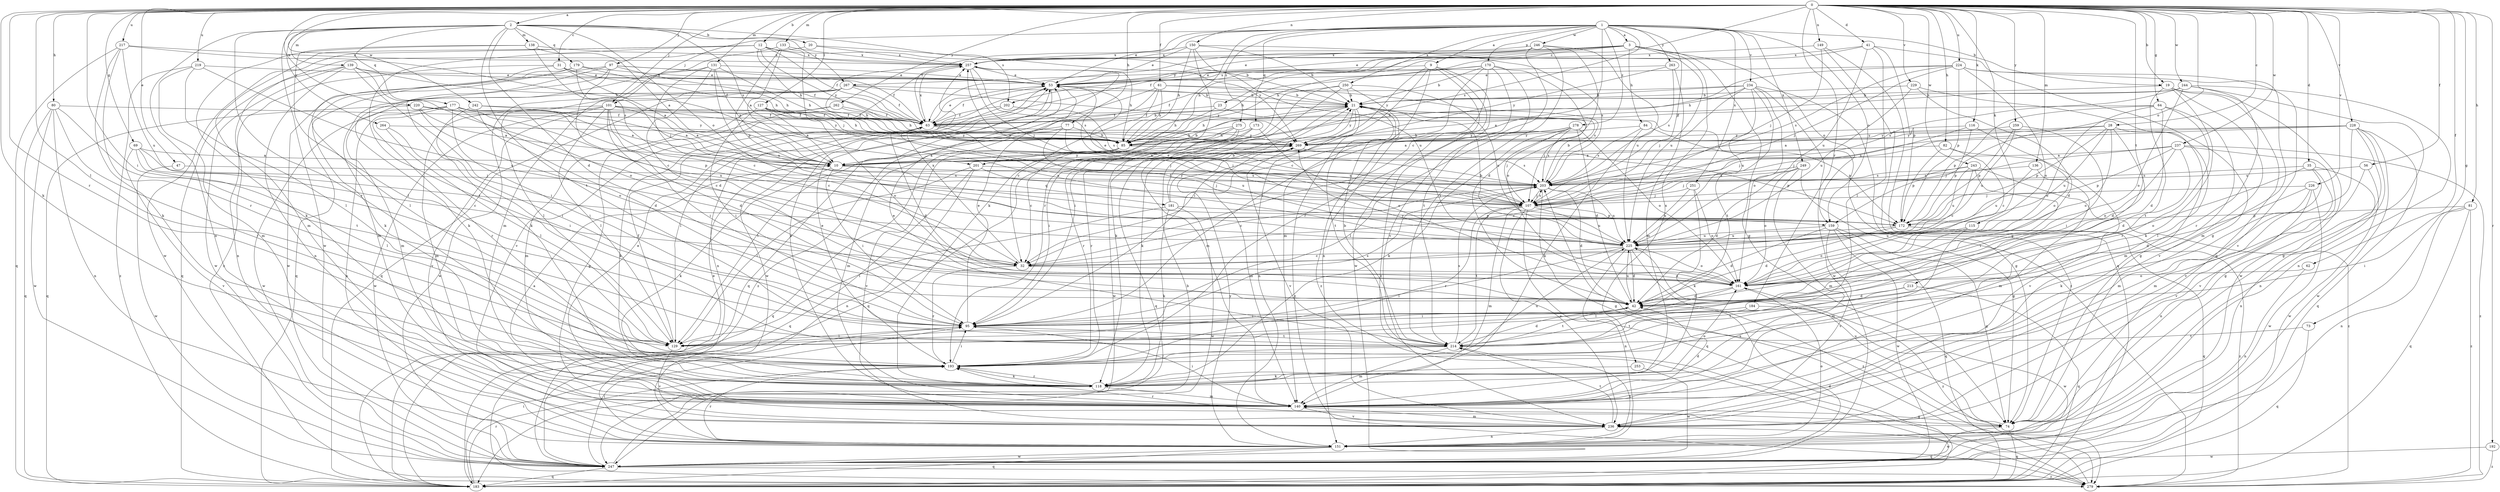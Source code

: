 strict digraph  {
0;
1;
2;
3;
9;
10;
12;
19;
20;
21;
23;
28;
31;
32;
35;
41;
42;
47;
53;
56;
61;
62;
63;
64;
69;
73;
74;
77;
80;
81;
82;
84;
85;
95;
97;
101;
107;
115;
116;
118;
127;
129;
131;
133;
136;
138;
139;
140;
149;
150;
151;
159;
161;
170;
172;
173;
177;
179;
181;
183;
184;
192;
193;
201;
202;
203;
213;
214;
217;
219;
220;
224;
225;
226;
228;
229;
234;
236;
237;
242;
243;
244;
246;
247;
249;
250;
251;
253;
257;
259;
262;
263;
264;
267;
269;
275;
278;
279;
0 -> 2  [label=a];
0 -> 12  [label=b];
0 -> 19  [label=b];
0 -> 23  [label=c];
0 -> 28  [label=c];
0 -> 31  [label=c];
0 -> 35  [label=d];
0 -> 41  [label=d];
0 -> 47  [label=e];
0 -> 56  [label=f];
0 -> 61  [label=f];
0 -> 62  [label=f];
0 -> 64  [label=g];
0 -> 69  [label=g];
0 -> 73  [label=g];
0 -> 77  [label=h];
0 -> 80  [label=h];
0 -> 81  [label=h];
0 -> 82  [label=h];
0 -> 95  [label=i];
0 -> 97  [label=j];
0 -> 101  [label=j];
0 -> 115  [label=k];
0 -> 116  [label=k];
0 -> 118  [label=k];
0 -> 127  [label=l];
0 -> 129  [label=l];
0 -> 131  [label=m];
0 -> 133  [label=m];
0 -> 136  [label=m];
0 -> 149  [label=n];
0 -> 150  [label=n];
0 -> 159  [label=o];
0 -> 184  [label=r];
0 -> 192  [label=r];
0 -> 193  [label=r];
0 -> 213  [label=t];
0 -> 217  [label=u];
0 -> 219  [label=u];
0 -> 220  [label=u];
0 -> 224  [label=u];
0 -> 226  [label=v];
0 -> 228  [label=v];
0 -> 229  [label=v];
0 -> 237  [label=w];
0 -> 242  [label=w];
0 -> 243  [label=w];
0 -> 244  [label=w];
0 -> 259  [label=y];
0 -> 262  [label=y];
1 -> 3  [label=a];
1 -> 9  [label=a];
1 -> 19  [label=b];
1 -> 32  [label=c];
1 -> 53  [label=e];
1 -> 63  [label=f];
1 -> 101  [label=j];
1 -> 107  [label=j];
1 -> 118  [label=k];
1 -> 159  [label=o];
1 -> 170  [label=p];
1 -> 173  [label=q];
1 -> 201  [label=s];
1 -> 234  [label=v];
1 -> 246  [label=w];
1 -> 249  [label=x];
1 -> 250  [label=x];
1 -> 251  [label=x];
1 -> 263  [label=y];
1 -> 275  [label=z];
1 -> 278  [label=z];
2 -> 20  [label=b];
2 -> 42  [label=d];
2 -> 138  [label=m];
2 -> 139  [label=m];
2 -> 151  [label=n];
2 -> 159  [label=o];
2 -> 177  [label=q];
2 -> 179  [label=q];
2 -> 193  [label=r];
2 -> 201  [label=s];
2 -> 202  [label=s];
2 -> 214  [label=t];
2 -> 247  [label=w];
2 -> 264  [label=y];
2 -> 267  [label=y];
3 -> 53  [label=e];
3 -> 63  [label=f];
3 -> 74  [label=g];
3 -> 84  [label=h];
3 -> 85  [label=h];
3 -> 159  [label=o];
3 -> 202  [label=s];
3 -> 225  [label=u];
3 -> 253  [label=x];
3 -> 257  [label=x];
9 -> 95  [label=i];
9 -> 140  [label=m];
9 -> 151  [label=n];
9 -> 247  [label=w];
9 -> 267  [label=y];
9 -> 269  [label=y];
9 -> 279  [label=z];
10 -> 21  [label=b];
10 -> 95  [label=i];
10 -> 118  [label=k];
10 -> 181  [label=q];
10 -> 203  [label=s];
10 -> 269  [label=y];
12 -> 21  [label=b];
12 -> 63  [label=f];
12 -> 85  [label=h];
12 -> 140  [label=m];
12 -> 214  [label=t];
12 -> 247  [label=w];
12 -> 257  [label=x];
12 -> 269  [label=y];
19 -> 21  [label=b];
19 -> 74  [label=g];
19 -> 118  [label=k];
19 -> 214  [label=t];
19 -> 236  [label=v];
19 -> 247  [label=w];
20 -> 257  [label=x];
20 -> 269  [label=y];
20 -> 279  [label=z];
21 -> 63  [label=f];
21 -> 85  [label=h];
21 -> 107  [label=j];
21 -> 118  [label=k];
21 -> 151  [label=n];
21 -> 214  [label=t];
21 -> 269  [label=y];
21 -> 279  [label=z];
23 -> 63  [label=f];
23 -> 74  [label=g];
23 -> 85  [label=h];
28 -> 10  [label=a];
28 -> 42  [label=d];
28 -> 129  [label=l];
28 -> 161  [label=o];
28 -> 172  [label=p];
28 -> 225  [label=u];
28 -> 269  [label=y];
31 -> 10  [label=a];
31 -> 53  [label=e];
31 -> 63  [label=f];
31 -> 129  [label=l];
31 -> 151  [label=n];
32 -> 161  [label=o];
32 -> 193  [label=r];
32 -> 257  [label=x];
35 -> 140  [label=m];
35 -> 151  [label=n];
35 -> 161  [label=o];
35 -> 203  [label=s];
35 -> 236  [label=v];
41 -> 74  [label=g];
41 -> 85  [label=h];
41 -> 129  [label=l];
41 -> 172  [label=p];
41 -> 225  [label=u];
41 -> 257  [label=x];
42 -> 95  [label=i];
42 -> 214  [label=t];
42 -> 225  [label=u];
47 -> 203  [label=s];
47 -> 247  [label=w];
53 -> 21  [label=b];
53 -> 63  [label=f];
53 -> 151  [label=n];
53 -> 247  [label=w];
56 -> 140  [label=m];
56 -> 203  [label=s];
56 -> 247  [label=w];
61 -> 21  [label=b];
61 -> 32  [label=c];
61 -> 85  [label=h];
61 -> 183  [label=q];
61 -> 203  [label=s];
61 -> 279  [label=z];
62 -> 151  [label=n];
62 -> 161  [label=o];
63 -> 21  [label=b];
63 -> 42  [label=d];
63 -> 53  [label=e];
63 -> 107  [label=j];
63 -> 118  [label=k];
63 -> 257  [label=x];
63 -> 269  [label=y];
64 -> 42  [label=d];
64 -> 63  [label=f];
64 -> 140  [label=m];
64 -> 161  [label=o];
64 -> 172  [label=p];
64 -> 193  [label=r];
69 -> 10  [label=a];
69 -> 32  [label=c];
69 -> 107  [label=j];
69 -> 129  [label=l];
69 -> 236  [label=v];
73 -> 183  [label=q];
73 -> 214  [label=t];
74 -> 183  [label=q];
74 -> 193  [label=r];
74 -> 225  [label=u];
74 -> 247  [label=w];
77 -> 85  [label=h];
77 -> 107  [label=j];
77 -> 129  [label=l];
77 -> 140  [label=m];
77 -> 225  [label=u];
80 -> 63  [label=f];
80 -> 151  [label=n];
80 -> 183  [label=q];
80 -> 193  [label=r];
80 -> 214  [label=t];
80 -> 247  [label=w];
81 -> 95  [label=i];
81 -> 151  [label=n];
81 -> 172  [label=p];
81 -> 183  [label=q];
81 -> 279  [label=z];
82 -> 10  [label=a];
82 -> 32  [label=c];
82 -> 172  [label=p];
82 -> 236  [label=v];
84 -> 118  [label=k];
84 -> 172  [label=p];
84 -> 203  [label=s];
84 -> 269  [label=y];
85 -> 10  [label=a];
85 -> 32  [label=c];
85 -> 183  [label=q];
85 -> 203  [label=s];
85 -> 236  [label=v];
95 -> 53  [label=e];
95 -> 129  [label=l];
95 -> 203  [label=s];
95 -> 214  [label=t];
97 -> 32  [label=c];
97 -> 53  [label=e];
97 -> 63  [label=f];
97 -> 85  [label=h];
97 -> 118  [label=k];
97 -> 140  [label=m];
97 -> 183  [label=q];
101 -> 10  [label=a];
101 -> 32  [label=c];
101 -> 42  [label=d];
101 -> 63  [label=f];
101 -> 95  [label=i];
101 -> 129  [label=l];
101 -> 140  [label=m];
101 -> 236  [label=v];
101 -> 247  [label=w];
101 -> 269  [label=y];
107 -> 53  [label=e];
107 -> 140  [label=m];
107 -> 172  [label=p];
107 -> 183  [label=q];
107 -> 193  [label=r];
107 -> 203  [label=s];
107 -> 214  [label=t];
107 -> 225  [label=u];
107 -> 236  [label=v];
107 -> 257  [label=x];
115 -> 140  [label=m];
115 -> 161  [label=o];
115 -> 225  [label=u];
116 -> 107  [label=j];
116 -> 161  [label=o];
116 -> 172  [label=p];
116 -> 269  [label=y];
118 -> 140  [label=m];
118 -> 161  [label=o];
118 -> 193  [label=r];
127 -> 10  [label=a];
127 -> 63  [label=f];
127 -> 85  [label=h];
127 -> 95  [label=i];
127 -> 161  [label=o];
127 -> 225  [label=u];
129 -> 63  [label=f];
129 -> 236  [label=v];
131 -> 10  [label=a];
131 -> 32  [label=c];
131 -> 42  [label=d];
131 -> 53  [label=e];
131 -> 85  [label=h];
131 -> 118  [label=k];
131 -> 225  [label=u];
133 -> 10  [label=a];
133 -> 107  [label=j];
133 -> 140  [label=m];
133 -> 172  [label=p];
133 -> 257  [label=x];
136 -> 140  [label=m];
136 -> 203  [label=s];
136 -> 225  [label=u];
138 -> 10  [label=a];
138 -> 118  [label=k];
138 -> 129  [label=l];
138 -> 203  [label=s];
138 -> 257  [label=x];
139 -> 53  [label=e];
139 -> 63  [label=f];
139 -> 95  [label=i];
139 -> 151  [label=n];
139 -> 161  [label=o];
139 -> 183  [label=q];
139 -> 247  [label=w];
140 -> 10  [label=a];
140 -> 42  [label=d];
140 -> 53  [label=e];
140 -> 74  [label=g];
140 -> 95  [label=i];
140 -> 236  [label=v];
140 -> 257  [label=x];
149 -> 74  [label=g];
149 -> 107  [label=j];
149 -> 183  [label=q];
149 -> 257  [label=x];
150 -> 21  [label=b];
150 -> 53  [label=e];
150 -> 85  [label=h];
150 -> 193  [label=r];
150 -> 203  [label=s];
150 -> 225  [label=u];
150 -> 257  [label=x];
151 -> 161  [label=o];
151 -> 183  [label=q];
151 -> 193  [label=r];
151 -> 214  [label=t];
151 -> 247  [label=w];
151 -> 269  [label=y];
159 -> 42  [label=d];
159 -> 74  [label=g];
159 -> 183  [label=q];
159 -> 225  [label=u];
159 -> 236  [label=v];
159 -> 247  [label=w];
161 -> 42  [label=d];
161 -> 129  [label=l];
161 -> 269  [label=y];
161 -> 279  [label=z];
170 -> 21  [label=b];
170 -> 32  [label=c];
170 -> 53  [label=e];
170 -> 85  [label=h];
170 -> 95  [label=i];
170 -> 161  [label=o];
170 -> 193  [label=r];
170 -> 214  [label=t];
172 -> 42  [label=d];
172 -> 53  [label=e];
172 -> 63  [label=f];
172 -> 183  [label=q];
172 -> 225  [label=u];
172 -> 279  [label=z];
173 -> 85  [label=h];
173 -> 161  [label=o];
173 -> 183  [label=q];
173 -> 193  [label=r];
177 -> 10  [label=a];
177 -> 32  [label=c];
177 -> 63  [label=f];
177 -> 95  [label=i];
177 -> 151  [label=n];
177 -> 172  [label=p];
177 -> 193  [label=r];
177 -> 225  [label=u];
177 -> 247  [label=w];
179 -> 53  [label=e];
179 -> 85  [label=h];
179 -> 107  [label=j];
179 -> 118  [label=k];
179 -> 247  [label=w];
181 -> 21  [label=b];
181 -> 118  [label=k];
181 -> 129  [label=l];
181 -> 172  [label=p];
181 -> 247  [label=w];
181 -> 269  [label=y];
183 -> 95  [label=i];
183 -> 193  [label=r];
184 -> 95  [label=i];
184 -> 214  [label=t];
184 -> 247  [label=w];
192 -> 247  [label=w];
192 -> 279  [label=z];
193 -> 53  [label=e];
193 -> 95  [label=i];
193 -> 118  [label=k];
193 -> 225  [label=u];
201 -> 107  [label=j];
201 -> 129  [label=l];
201 -> 151  [label=n];
201 -> 183  [label=q];
201 -> 203  [label=s];
202 -> 63  [label=f];
202 -> 129  [label=l];
202 -> 203  [label=s];
203 -> 21  [label=b];
203 -> 32  [label=c];
203 -> 42  [label=d];
203 -> 74  [label=g];
203 -> 107  [label=j];
203 -> 225  [label=u];
213 -> 42  [label=d];
213 -> 183  [label=q];
213 -> 214  [label=t];
214 -> 21  [label=b];
214 -> 42  [label=d];
214 -> 53  [label=e];
214 -> 140  [label=m];
214 -> 193  [label=r];
214 -> 203  [label=s];
217 -> 85  [label=h];
217 -> 118  [label=k];
217 -> 183  [label=q];
217 -> 193  [label=r];
217 -> 225  [label=u];
217 -> 257  [label=x];
219 -> 32  [label=c];
219 -> 53  [label=e];
219 -> 129  [label=l];
219 -> 140  [label=m];
219 -> 279  [label=z];
220 -> 10  [label=a];
220 -> 63  [label=f];
220 -> 161  [label=o];
220 -> 183  [label=q];
220 -> 269  [label=y];
224 -> 53  [label=e];
224 -> 85  [label=h];
224 -> 107  [label=j];
224 -> 140  [label=m];
224 -> 161  [label=o];
224 -> 172  [label=p];
224 -> 203  [label=s];
224 -> 236  [label=v];
225 -> 21  [label=b];
225 -> 32  [label=c];
225 -> 42  [label=d];
225 -> 129  [label=l];
225 -> 151  [label=n];
225 -> 161  [label=o];
225 -> 279  [label=z];
226 -> 42  [label=d];
226 -> 107  [label=j];
226 -> 118  [label=k];
226 -> 151  [label=n];
226 -> 247  [label=w];
228 -> 74  [label=g];
228 -> 107  [label=j];
228 -> 151  [label=n];
228 -> 183  [label=q];
228 -> 203  [label=s];
228 -> 236  [label=v];
228 -> 247  [label=w];
228 -> 269  [label=y];
229 -> 21  [label=b];
229 -> 42  [label=d];
229 -> 74  [label=g];
229 -> 225  [label=u];
234 -> 21  [label=b];
234 -> 63  [label=f];
234 -> 85  [label=h];
234 -> 107  [label=j];
234 -> 161  [label=o];
234 -> 214  [label=t];
234 -> 225  [label=u];
234 -> 247  [label=w];
234 -> 279  [label=z];
236 -> 140  [label=m];
236 -> 151  [label=n];
236 -> 183  [label=q];
236 -> 214  [label=t];
237 -> 10  [label=a];
237 -> 42  [label=d];
237 -> 107  [label=j];
237 -> 161  [label=o];
237 -> 172  [label=p];
237 -> 236  [label=v];
237 -> 279  [label=z];
242 -> 10  [label=a];
242 -> 42  [label=d];
242 -> 63  [label=f];
242 -> 95  [label=i];
243 -> 32  [label=c];
243 -> 95  [label=i];
243 -> 107  [label=j];
243 -> 203  [label=s];
243 -> 225  [label=u];
243 -> 279  [label=z];
244 -> 10  [label=a];
244 -> 21  [label=b];
244 -> 74  [label=g];
244 -> 151  [label=n];
244 -> 161  [label=o];
244 -> 193  [label=r];
244 -> 203  [label=s];
246 -> 42  [label=d];
246 -> 53  [label=e];
246 -> 63  [label=f];
246 -> 214  [label=t];
246 -> 225  [label=u];
246 -> 236  [label=v];
246 -> 257  [label=x];
247 -> 21  [label=b];
247 -> 42  [label=d];
247 -> 53  [label=e];
247 -> 95  [label=i];
247 -> 183  [label=q];
247 -> 279  [label=z];
249 -> 32  [label=c];
249 -> 42  [label=d];
249 -> 74  [label=g];
249 -> 140  [label=m];
249 -> 161  [label=o];
249 -> 203  [label=s];
250 -> 21  [label=b];
250 -> 95  [label=i];
250 -> 118  [label=k];
250 -> 140  [label=m];
250 -> 225  [label=u];
250 -> 279  [label=z];
251 -> 107  [label=j];
251 -> 118  [label=k];
251 -> 161  [label=o];
251 -> 225  [label=u];
253 -> 118  [label=k];
253 -> 247  [label=w];
257 -> 53  [label=e];
257 -> 85  [label=h];
257 -> 107  [label=j];
257 -> 183  [label=q];
257 -> 203  [label=s];
257 -> 236  [label=v];
259 -> 95  [label=i];
259 -> 172  [label=p];
259 -> 225  [label=u];
259 -> 269  [label=y];
262 -> 63  [label=f];
262 -> 74  [label=g];
262 -> 85  [label=h];
262 -> 140  [label=m];
263 -> 53  [label=e];
263 -> 140  [label=m];
263 -> 203  [label=s];
263 -> 269  [label=y];
264 -> 95  [label=i];
264 -> 129  [label=l];
264 -> 269  [label=y];
267 -> 21  [label=b];
267 -> 63  [label=f];
267 -> 85  [label=h];
267 -> 129  [label=l];
267 -> 140  [label=m];
267 -> 247  [label=w];
267 -> 269  [label=y];
269 -> 10  [label=a];
269 -> 140  [label=m];
269 -> 172  [label=p];
269 -> 236  [label=v];
275 -> 85  [label=h];
275 -> 95  [label=i];
275 -> 183  [label=q];
275 -> 193  [label=r];
275 -> 247  [label=w];
278 -> 10  [label=a];
278 -> 42  [label=d];
278 -> 85  [label=h];
278 -> 107  [label=j];
278 -> 118  [label=k];
278 -> 129  [label=l];
278 -> 161  [label=o];
278 -> 203  [label=s];
278 -> 269  [label=y];
279 -> 203  [label=s];
}
